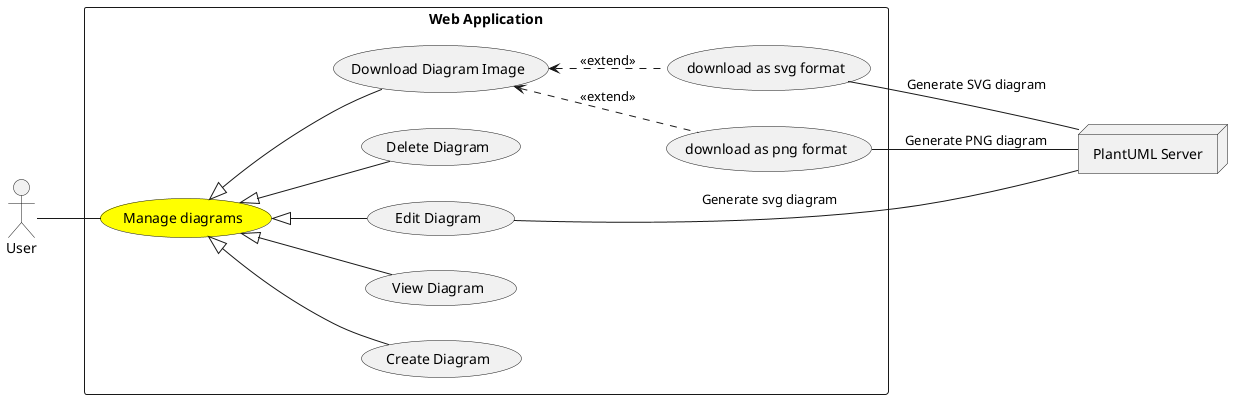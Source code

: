 @startuml
left to right direction

actor "User" as User
node "PlantUML Server" as PlantUMLServer

rectangle "Web Application" {
    usecase "Manage diagrams" as ManageDiagrams#Yellow
    usecase "Create Diagram" as CreateDiagram
    usecase "View Diagram" as ViewDiagram
    usecase "Edit Diagram" as EditDiagram
    usecase "Delete Diagram" as DeleteDiagram
    usecase "Download Diagram Image" as DownloadDiagramImage
    usecase "download as svg format" as DownloadSVGFormat
    usecase "download as png format" as DownloadPNGFormat
}

User -- ManageDiagrams

ManageDiagrams <|-- CreateDiagram
ManageDiagrams <|-- ViewDiagram
ManageDiagrams <|-- EditDiagram
ManageDiagrams <|-- DeleteDiagram
ManageDiagrams <|-- DownloadDiagramImage
DownloadDiagramImage <.. DownloadSVGFormat : <<extend>>
DownloadDiagramImage <.. DownloadPNGFormat : <<extend>>
DownloadSVGFormat -- PlantUMLServer : "Generate SVG diagram"
DownloadPNGFormat -- PlantUMLServer : "Generate PNG diagram"
EditDiagram -- PlantUMLServer : "Generate svg diagram"


@enduml